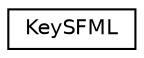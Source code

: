 digraph "Graphical Class Hierarchy"
{
  edge [fontname="Helvetica",fontsize="10",labelfontname="Helvetica",labelfontsize="10"];
  node [fontname="Helvetica",fontsize="10",shape=record];
  rankdir="LR";
  Node0 [label="KeySFML",height=0.2,width=0.4,color="black", fillcolor="white", style="filled",URL="$struct_key_s_f_m_l.html"];
}
